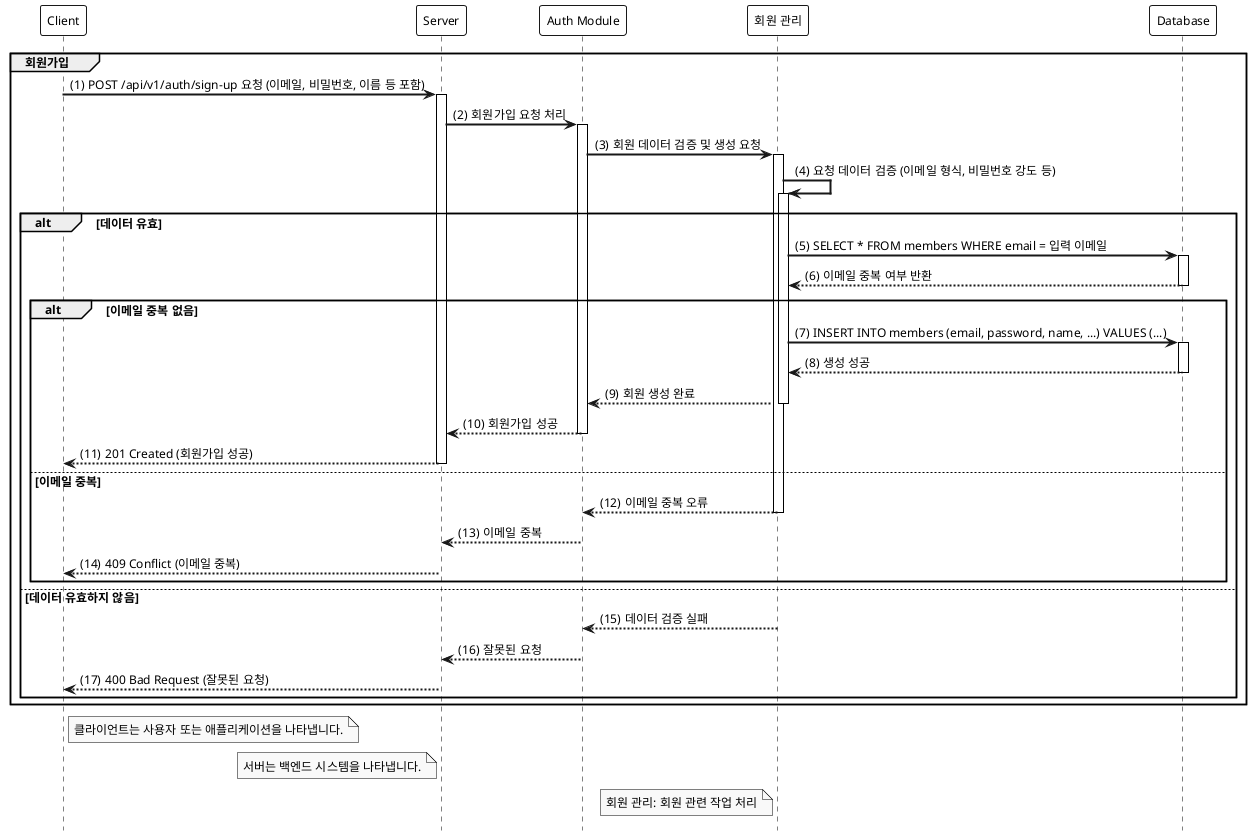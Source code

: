 @startuml

hide footbox
autoactivate on

' 스타일 설정
skinparam monochrome true
skinparam shadowing false
skinparam defaultFontSize 12
skinparam defaultFontName Arial
skinparam activityBackgroundColor #EFEFEF
skinparam activityBorderColor #CCCCCC
skinparam sequenceArrowThickness 2
skinparam sequenceParticipantBorderThickness 1
skinparam sequenceParticipantBackgroundColor #FFFFFF
skinparam sequenceLifeLineBorderColor #000000
skinparam sequenceLifeLineBackgroundColor #FFFFFF
skinparam noteBackgroundColor #FFFFCC
skinparam noteBorderColor #000000

participant "Client" as C
participant "Server" as S
participant "Auth Module" as AM
participant "회원 관리" as MM
participant "Database" as DB

group 회원가입
    autonumber 1 "(0)"
    C -> S: POST /api/v1/auth/sign-up 요청 (이메일, 비밀번호, 이름 등 포함)
    S -> AM: 회원가입 요청 처리
    AM -> MM: 회원 데이터 검증 및 생성 요청
    MM -> MM: 요청 데이터 검증 (이메일 형식, 비밀번호 강도 등)
    alt 데이터 유효
        MM -> DB: SELECT * FROM members WHERE email = 입력 이메일
        DB --> MM: 이메일 중복 여부 반환
        alt 이메일 중복 없음
            MM -> DB: INSERT INTO members (email, password, name, ...) VALUES (...)
            DB --> MM: 생성 성공
            MM --> AM: 회원 생성 완료
            AM --> S: 회원가입 성공
            S --> C: 201 Created (회원가입 성공)
        else 이메일 중복
            MM --> AM: 이메일 중복 오류
            AM --> S: 이메일 중복
            S --> C: 409 Conflict (이메일 중복)
        end
    else 데이터 유효하지 않음
        MM --> AM: 데이터 검증 실패
        AM --> S: 잘못된 요청
        S --> C: 400 Bad Request (잘못된 요청)
    end
end

note right of C: 클라이언트는 사용자 또는 애플리케이션을 나타냅니다.
note left of S: 서버는 백엔드 시스템을 나타냅니다.
note left of MM: 회원 관리: 회원 관련 작업 처리

@enduml